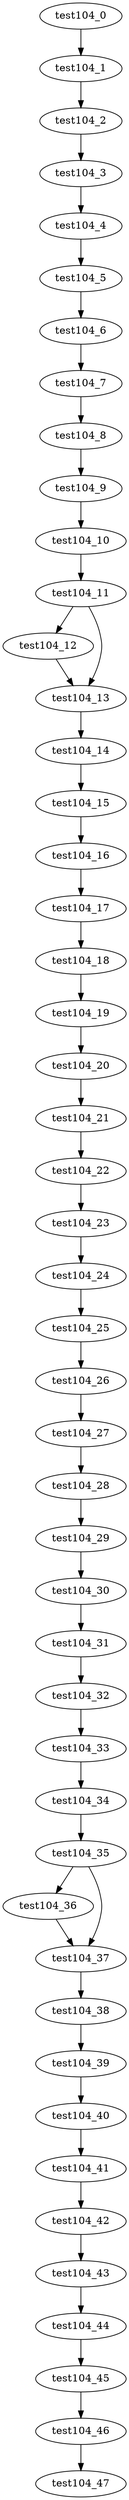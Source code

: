 digraph G {
test104_0->test104_1;
test104_1->test104_2;
test104_2->test104_3;
test104_3->test104_4;
test104_4->test104_5;
test104_5->test104_6;
test104_6->test104_7;
test104_7->test104_8;
test104_8->test104_9;
test104_9->test104_10;
test104_10->test104_11;
test104_11->test104_12;
test104_11->test104_13;
test104_12->test104_13;
test104_13->test104_14;
test104_14->test104_15;
test104_15->test104_16;
test104_16->test104_17;
test104_17->test104_18;
test104_18->test104_19;
test104_19->test104_20;
test104_20->test104_21;
test104_21->test104_22;
test104_22->test104_23;
test104_23->test104_24;
test104_24->test104_25;
test104_25->test104_26;
test104_26->test104_27;
test104_27->test104_28;
test104_28->test104_29;
test104_29->test104_30;
test104_30->test104_31;
test104_31->test104_32;
test104_32->test104_33;
test104_33->test104_34;
test104_34->test104_35;
test104_35->test104_36;
test104_35->test104_37;
test104_36->test104_37;
test104_37->test104_38;
test104_38->test104_39;
test104_39->test104_40;
test104_40->test104_41;
test104_41->test104_42;
test104_42->test104_43;
test104_43->test104_44;
test104_44->test104_45;
test104_45->test104_46;
test104_46->test104_47;

}
